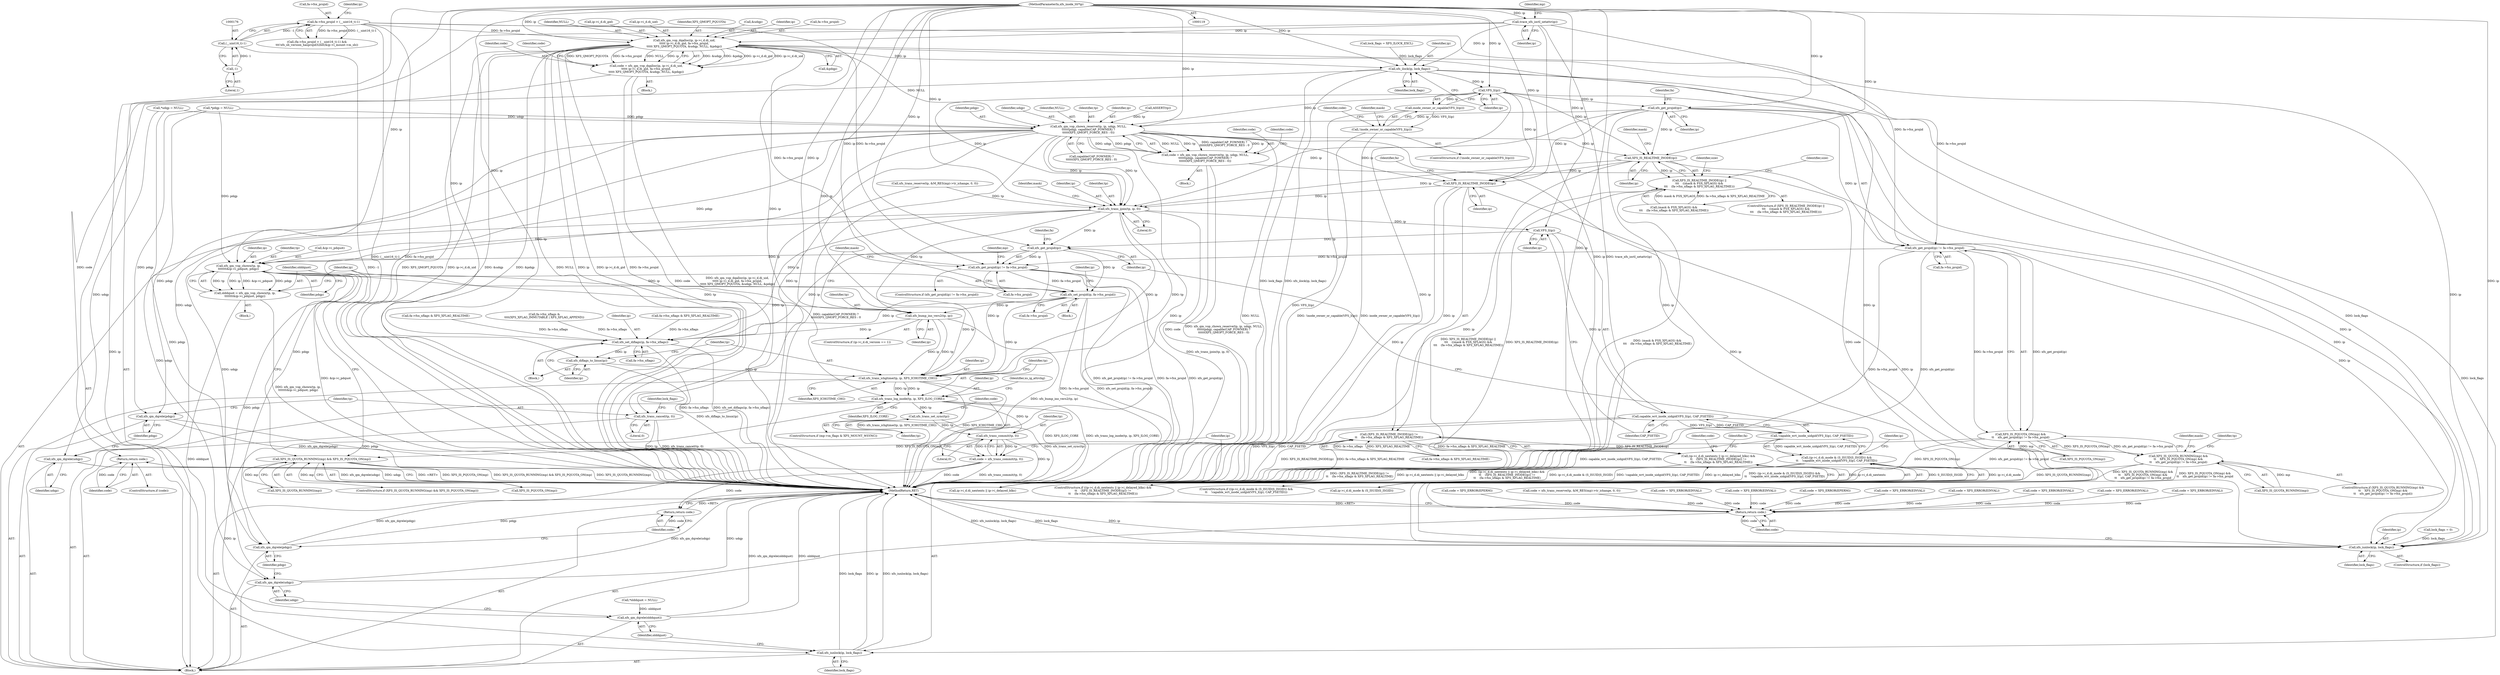 digraph "0_linux_23adbe12ef7d3d4195e80800ab36b37bee28cd03_4@pointer" {
"1000200" [label="(Call,xfs_qm_vop_dqalloc(ip, ip->i_d.di_uid,\n\t\t\t\t\t ip->i_d.di_gid, fa->fsx_projid,\n\t\t\t\t\t XFS_QMOPT_PQUOTA, &udqp, NULL, &pdqp))"];
"1000148" [label="(Call,trace_xfs_ioctl_setattr(ip))"];
"1000120" [label="(MethodParameterIn,xfs_inode_t\t\t*ip)"];
"1000171" [label="(Call,fa->fsx_projid > (__uint16_t)-1)"];
"1000175" [label="(Call,(__uint16_t)-1)"];
"1000177" [label="(Call,-1)"];
"1000198" [label="(Call,code = xfs_qm_vop_dqalloc(ip, ip->i_d.di_uid,\n\t\t\t\t\t ip->i_d.di_gid, fa->fsx_projid,\n\t\t\t\t\t XFS_QMOPT_PQUOTA, &udqp, NULL, &pdqp))"];
"1000223" [label="(Return,return code;)"];
"1000247" [label="(Call,xfs_ilock(ip, lock_flags))"];
"1000253" [label="(Call,VFS_I(ip))"];
"1000252" [label="(Call,inode_owner_or_capable(VFS_I(ip)))"];
"1000251" [label="(Call,!inode_owner_or_capable(VFS_I(ip)))"];
"1000285" [label="(Call,xfs_get_projid(ip))"];
"1000284" [label="(Call,xfs_get_projid(ip) != fa->fsx_projid)"];
"1000281" [label="(Call,XFS_IS_PQUOTA_ON(mp) &&\n\t\t    xfs_get_projid(ip) != fa->fsx_projid)"];
"1000278" [label="(Call,XFS_IS_QUOTA_RUNNING(mp) &&\n\t\t    XFS_IS_PQUOTA_ON(mp) &&\n\t\t    xfs_get_projid(ip) != fa->fsx_projid)"];
"1000575" [label="(Call,XFS_IS_QUOTA_RUNNING(mp) && XFS_IS_PQUOTA_ON(mp))"];
"1000567" [label="(Call,xfs_get_projid(ip) != fa->fsx_projid)"];
"1000591" [label="(Call,xfs_set_projid(ip, fa->fsx_projid))"];
"1000604" [label="(Call,xfs_bump_ino_vers2(tp, ip))"];
"1000631" [label="(Call,xfs_set_diflags(ip, fa->fsx_xflags))"];
"1000636" [label="(Call,xfs_diflags_to_linux(ip))"];
"1000638" [label="(Call,xfs_trans_ichgtime(tp, ip, XFS_ICHGTIME_CHG))"];
"1000642" [label="(Call,xfs_trans_log_inode(tp, ip, XFS_ILOG_CORE))"];
"1000654" [label="(Call,xfs_trans_set_sync(tp))"];
"1000658" [label="(Call,xfs_trans_commit(tp, 0))"];
"1000656" [label="(Call,code = xfs_trans_commit(tp, 0))"];
"1000670" [label="(Return,return code;)"];
"1000661" [label="(Call,xfs_iunlock(ip, lock_flags))"];
"1000295" [label="(Call,xfs_qm_vop_chown_reserve(tp, ip, udqp, NULL,\n\t\t\t\t\t\tpdqp, capable(CAP_FOWNER) ?\n\t\t\t\t\t\tXFS_QMOPT_FORCE_RES : 0))"];
"1000293" [label="(Call,code = xfs_qm_vop_chown_reserve(tp, ip, udqp, NULL,\n\t\t\t\t\t\tpdqp, capable(CAP_FOWNER) ?\n\t\t\t\t\t\tXFS_QMOPT_FORCE_RES : 0))"];
"1000685" [label="(Return,return code;)"];
"1000370" [label="(Call,XFS_IS_REALTIME_INODE(ip))"];
"1000369" [label="(Call,XFS_IS_REALTIME_INODE(ip) ||\n\t\t\t    ((mask & FSX_XFLAGS) &&\n\t\t\t    (fa->fsx_xflags & XFS_XFLAG_REALTIME)))"];
"1000449" [label="(Call,XFS_IS_REALTIME_INODE(ip))"];
"1000448" [label="(Call,(XFS_IS_REALTIME_INODE(ip)) !=\n\t\t    (fa->fsx_xflags & XFS_XFLAG_REALTIME))"];
"1000438" [label="(Call,(ip->i_d.di_nextents || ip->i_delayed_blks) &&\n\t\t    (XFS_IS_REALTIME_INODE(ip)) !=\n\t\t    (fa->fsx_xflags & XFS_XFLAG_REALTIME))"];
"1000531" [label="(Call,xfs_trans_ijoin(tp, ip, 0))"];
"1000553" [label="(Call,VFS_I(ip))"];
"1000552" [label="(Call,capable_wrt_inode_uidgid(VFS_I(ip), CAP_FSETID))"];
"1000551" [label="(Call,!capable_wrt_inode_uidgid(VFS_I(ip), CAP_FSETID))"];
"1000541" [label="(Call,(ip->i_d.di_mode & (S_ISUID|S_ISGID)) &&\n\t\t    !capable_wrt_inode_uidgid(VFS_I(ip), CAP_FSETID))"];
"1000568" [label="(Call,xfs_get_projid(ip))"];
"1000583" [label="(Call,xfs_qm_vop_chown(tp, ip,\n\t\t\t\t\t\t\t&ip->i_pdquot, pdqp))"];
"1000581" [label="(Call,olddquot = xfs_qm_vop_chown(tp, ip,\n\t\t\t\t\t\t\t&ip->i_pdquot, pdqp))"];
"1000664" [label="(Call,xfs_qm_dqrele(olddquot))"];
"1000668" [label="(Call,xfs_qm_dqrele(pdqp))"];
"1000682" [label="(Call,xfs_iunlock(ip, lock_flags))"];
"1000666" [label="(Call,xfs_qm_dqrele(udqp))"];
"1000673" [label="(Call,xfs_qm_dqrele(udqp))"];
"1000675" [label="(Call,xfs_qm_dqrele(pdqp))"];
"1000677" [label="(Call,xfs_trans_cancel(tp, 0))"];
"1000281" [label="(Call,XFS_IS_PQUOTA_ON(mp) &&\n\t\t    xfs_get_projid(ip) != fa->fsx_projid)"];
"1000656" [label="(Call,code = xfs_trans_commit(tp, 0))"];
"1000222" [label="(Identifier,code)"];
"1000458" [label="(Identifier,code)"];
"1000605" [label="(Identifier,tp)"];
"1000574" [label="(ControlStructure,if (XFS_IS_QUOTA_RUNNING(mp) && XFS_IS_PQUOTA_ON(mp)))"];
"1000671" [label="(Identifier,code)"];
"1000439" [label="(Call,ip->i_d.di_nextents || ip->i_delayed_blks)"];
"1000532" [label="(Identifier,tp)"];
"1000371" [label="(Identifier,ip)"];
"1000648" [label="(ControlStructure,if (mp->m_flags & XFS_MOUNT_WSYNC))"];
"1000219" [label="(Call,&pdqp)"];
"1000199" [label="(Identifier,code)"];
"1000291" [label="(Call,ASSERT(tp))"];
"1000285" [label="(Call,xfs_get_projid(ip))"];
"1000670" [label="(Return,return code;)"];
"1000369" [label="(Call,XFS_IS_REALTIME_INODE(ip) ||\n\t\t\t    ((mask & FSX_XFLAGS) &&\n\t\t\t    (fa->fsx_xflags & XFS_XFLAG_REALTIME)))"];
"1000257" [label="(Identifier,code)"];
"1000537" [label="(Identifier,mask)"];
"1000585" [label="(Identifier,ip)"];
"1000300" [label="(Identifier,pdqp)"];
"1000542" [label="(Call,ip->i_d.di_mode & (S_ISUID|S_ISGID))"];
"1000681" [label="(Identifier,lock_flags)"];
"1000202" [label="(Call,ip->i_d.di_uid)"];
"1000140" [label="(Call,*pdqp = NULL)"];
"1000363" [label="(Call,code = XFS_ERROR(EINVAL))"];
"1000569" [label="(Identifier,ip)"];
"1000684" [label="(Identifier,lock_flags)"];
"1000287" [label="(Call,fa->fsx_projid)"];
"1000172" [label="(Call,fa->fsx_projid)"];
"1000666" [label="(Call,xfs_qm_dqrele(udqp))"];
"1000290" [label="(Block,)"];
"1000311" [label="(Identifier,mask)"];
"1000256" [label="(Call,code = XFS_ERROR(EPERM))"];
"1000592" [label="(Identifier,ip)"];
"1000230" [label="(Call,code = xfs_trans_reserve(tp, &M_RES(mp)->tr_ichange, 0, 0))"];
"1000250" [label="(ControlStructure,if (!inode_owner_or_capable(VFS_I(ip))))"];
"1000606" [label="(Identifier,ip)"];
"1000232" [label="(Call,xfs_trans_reserve(tp, &M_RES(mp)->tr_ichange, 0, 0))"];
"1000132" [label="(Call,lock_flags = 0)"];
"1000568" [label="(Call,xfs_get_projid(ip))"];
"1000674" [label="(Identifier,udqp)"];
"1000559" [label="(Identifier,ip)"];
"1000573" [label="(Block,)"];
"1000662" [label="(Identifier,ip)"];
"1000293" [label="(Call,code = xfs_qm_vop_chown_reserve(tp, ip, udqp, NULL,\n\t\t\t\t\t\tpdqp, capable(CAP_FOWNER) ?\n\t\t\t\t\t\tXFS_QMOPT_FORCE_RES : 0))"];
"1000667" [label="(Identifier,udqp)"];
"1000374" [label="(Identifier,mask)"];
"1000576" [label="(Call,XFS_IS_QUOTA_RUNNING(mp))"];
"1000676" [label="(Identifier,pdqp)"];
"1000368" [label="(ControlStructure,if (XFS_IS_REALTIME_INODE(ip) ||\n\t\t\t    ((mask & FSX_XFLAGS) &&\n\t\t\t    (fa->fsx_xflags & XFS_XFLAG_REALTIME))))"];
"1000642" [label="(Call,xfs_trans_log_inode(tp, ip, XFS_ILOG_CORE))"];
"1000448" [label="(Call,(XFS_IS_REALTIME_INODE(ip)) !=\n\t\t    (fa->fsx_xflags & XFS_XFLAG_REALTIME))"];
"1000687" [label="(MethodReturn,RET)"];
"1000292" [label="(Identifier,tp)"];
"1000582" [label="(Identifier,olddquot)"];
"1000282" [label="(Call,XFS_IS_PQUOTA_ON(mp))"];
"1000457" [label="(Call,code = XFS_ERROR(EINVAL))"];
"1000263" [label="(Identifier,mask)"];
"1000534" [label="(Literal,0)"];
"1000664" [label="(Call,xfs_qm_dqrele(olddquot))"];
"1000415" [label="(Call,code = XFS_ERROR(EINVAL))"];
"1000590" [label="(Identifier,pdqp)"];
"1000658" [label="(Call,xfs_trans_commit(tp, 0))"];
"1000526" [label="(Call,code = XFS_ERROR(EPERM))"];
"1000637" [label="(Identifier,ip)"];
"1000286" [label="(Identifier,ip)"];
"1000200" [label="(Call,xfs_qm_vop_dqalloc(ip, ip->i_d.di_uid,\n\t\t\t\t\t ip->i_d.di_gid, fa->fsx_projid,\n\t\t\t\t\t XFS_QMOPT_PQUOTA, &udqp, NULL, &pdqp))"];
"1000644" [label="(Identifier,ip)"];
"1000566" [label="(ControlStructure,if (xfs_get_projid(ip) != fa->fsx_projid))"];
"1000678" [label="(Identifier,tp)"];
"1000450" [label="(Identifier,ip)"];
"1000223" [label="(Return,return code;)"];
"1000249" [label="(Identifier,lock_flags)"];
"1000465" [label="(Identifier,fa)"];
"1000555" [label="(Identifier,CAP_FSETID)"];
"1000370" [label="(Call,XFS_IS_REALTIME_INODE(ip))"];
"1000680" [label="(ControlStructure,if (lock_flags))"];
"1000609" [label="(Identifier,mask)"];
"1000294" [label="(Identifier,code)"];
"1000683" [label="(Identifier,ip)"];
"1000215" [label="(Identifier,XFS_QMOPT_PQUOTA)"];
"1000659" [label="(Identifier,tp)"];
"1000570" [label="(Call,fa->fsx_projid)"];
"1000171" [label="(Call,fa->fsx_projid > (__uint16_t)-1)"];
"1000580" [label="(Block,)"];
"1000554" [label="(Identifier,ip)"];
"1000660" [label="(Literal,0)"];
"1000661" [label="(Call,xfs_iunlock(ip, lock_flags))"];
"1000533" [label="(Identifier,ip)"];
"1000645" [label="(Identifier,XFS_ILOG_CORE)"];
"1000673" [label="(Call,xfs_qm_dqrele(udqp))"];
"1000288" [label="(Identifier,fa)"];
"1000453" [label="(Identifier,fa)"];
"1000437" [label="(ControlStructure,if ((ip->i_d.di_nextents || ip->i_delayed_blks) &&\n\t\t    (XFS_IS_REALTIME_INODE(ip)) !=\n\t\t    (fa->fsx_xflags & XFS_XFLAG_REALTIME)))"];
"1000631" [label="(Call,xfs_set_diflags(ip, fa->fsx_xflags))"];
"1000177" [label="(Call,-1)"];
"1000654" [label="(Call,xfs_trans_set_sync(tp))"];
"1000284" [label="(Call,xfs_get_projid(ip) != fa->fsx_projid)"];
"1000216" [label="(Call,&udqp)"];
"1000149" [label="(Identifier,ip)"];
"1000463" [label="(Call,fa->fsx_xflags & XFS_XFLAG_REALTIME)"];
"1000244" [label="(Call,lock_flags = XFS_ILOCK_EXCL)"];
"1000515" [label="(Call,fa->fsx_xflags &\n\t\t\t\t(XFS_XFLAG_IMMUTABLE | XFS_XFLAG_APPEND))"];
"1000583" [label="(Call,xfs_qm_vop_chown(tp, ip,\n\t\t\t\t\t\t\t&ip->i_pdquot, pdqp))"];
"1000578" [label="(Call,XFS_IS_PQUOTA_ON(mp))"];
"1000498" [label="(Call,code = XFS_ERROR(EINVAL))"];
"1000571" [label="(Identifier,fa)"];
"1000248" [label="(Identifier,ip)"];
"1000170" [label="(Call,(fa->fsx_projid > (__uint16_t)-1) &&\n\t\t\t!xfs_sb_version_hasprojid32bit(&ip->i_mount->m_sb))"];
"1000254" [label="(Identifier,ip)"];
"1000677" [label="(Call,xfs_trans_cancel(tp, 0))"];
"1000301" [label="(Call,capable(CAP_FOWNER) ?\n\t\t\t\t\t\tXFS_QMOPT_FORCE_RES : 0)"];
"1000398" [label="(Identifier,size)"];
"1000636" [label="(Call,xfs_diflags_to_linux(ip))"];
"1000584" [label="(Identifier,tp)"];
"1000639" [label="(Identifier,tp)"];
"1000604" [label="(Call,xfs_bump_ino_vers2(tp, ip))"];
"1000144" [label="(Call,*olddquot = NULL)"];
"1000540" [label="(ControlStructure,if ((ip->i_d.di_mode & (S_ISUID|S_ISGID)) &&\n\t\t    !capable_wrt_inode_uidgid(VFS_I(ip), CAP_FSETID)))"];
"1000449" [label="(Call,XFS_IS_REALTIME_INODE(ip))"];
"1000178" [label="(Literal,1)"];
"1000641" [label="(Identifier,XFS_ICHGTIME_CHG)"];
"1000552" [label="(Call,capable_wrt_inode_uidgid(VFS_I(ip), CAP_FSETID))"];
"1000272" [label="(Call,code = XFS_ERROR(EINVAL))"];
"1000295" [label="(Call,xfs_qm_vop_chown_reserve(tp, ip, udqp, NULL,\n\t\t\t\t\t\tpdqp, capable(CAP_FOWNER) ?\n\t\t\t\t\t\tXFS_QMOPT_FORCE_RES : 0))"];
"1000633" [label="(Call,fa->fsx_xflags)"];
"1000655" [label="(Identifier,tp)"];
"1000251" [label="(Call,!inode_owner_or_capable(VFS_I(ip)))"];
"1000298" [label="(Identifier,udqp)"];
"1000632" [label="(Identifier,ip)"];
"1000451" [label="(Call,fa->fsx_xflags & XFS_XFLAG_REALTIME)"];
"1000643" [label="(Identifier,tp)"];
"1000581" [label="(Call,olddquot = xfs_qm_vop_chown(tp, ip,\n\t\t\t\t\t\t\t&ip->i_pdquot, pdqp))"];
"1000591" [label="(Call,xfs_set_projid(ip, fa->fsx_projid))"];
"1000299" [label="(Identifier,NULL)"];
"1000596" [label="(ControlStructure,if (ip->i_d.di_version == 1))"];
"1000586" [label="(Call,&ip->i_pdquot)"];
"1000577" [label="(Identifier,mp)"];
"1000278" [label="(Call,XFS_IS_QUOTA_RUNNING(mp) &&\n\t\t    XFS_IS_PQUOTA_ON(mp) &&\n\t\t    xfs_get_projid(ip) != fa->fsx_projid)"];
"1000120" [label="(MethodParameterIn,xfs_inode_t\t\t*ip)"];
"1000668" [label="(Call,xfs_qm_dqrele(pdqp))"];
"1000541" [label="(Call,(ip->i_d.di_mode & (S_ISUID|S_ISGID)) &&\n\t\t    !capable_wrt_inode_uidgid(VFS_I(ip), CAP_FSETID))"];
"1000253" [label="(Call,VFS_I(ip))"];
"1000551" [label="(Call,!capable_wrt_inode_uidgid(VFS_I(ip), CAP_FSETID))"];
"1000201" [label="(Identifier,ip)"];
"1000296" [label="(Identifier,tp)"];
"1000307" [label="(Identifier,code)"];
"1000630" [label="(Block,)"];
"1000153" [label="(Identifier,mp)"];
"1000197" [label="(Block,)"];
"1000383" [label="(Identifier,size)"];
"1000531" [label="(Call,xfs_trans_ijoin(tp, ip, 0))"];
"1000123" [label="(Block,)"];
"1000337" [label="(Call,code = XFS_ERROR(EINVAL))"];
"1000638" [label="(Call,xfs_trans_ichgtime(tp, ip, XFS_ICHGTIME_CHG))"];
"1000136" [label="(Call,*udqp = NULL)"];
"1000682" [label="(Call,xfs_iunlock(ip, lock_flags))"];
"1000438" [label="(Call,(ip->i_d.di_nextents || ip->i_delayed_blks) &&\n\t\t    (XFS_IS_REALTIME_INODE(ip)) !=\n\t\t    (fa->fsx_xflags & XFS_XFLAG_REALTIME))"];
"1000252" [label="(Call,inode_owner_or_capable(VFS_I(ip)))"];
"1000575" [label="(Call,XFS_IS_QUOTA_RUNNING(mp) && XFS_IS_PQUOTA_ON(mp))"];
"1000212" [label="(Call,fa->fsx_projid)"];
"1000148" [label="(Call,trace_xfs_ioctl_setattr(ip))"];
"1000640" [label="(Identifier,ip)"];
"1000427" [label="(Call,code = XFS_ERROR(EINVAL))"];
"1000184" [label="(Identifier,ip)"];
"1000218" [label="(Identifier,NULL)"];
"1000207" [label="(Call,ip->i_d.di_gid)"];
"1000553" [label="(Call,VFS_I(ip))"];
"1000221" [label="(ControlStructure,if (code))"];
"1000685" [label="(Return,return code;)"];
"1000675" [label="(Call,xfs_qm_dqrele(pdqp))"];
"1000657" [label="(Identifier,code)"];
"1000567" [label="(Call,xfs_get_projid(ip) != fa->fsx_projid)"];
"1000669" [label="(Identifier,pdqp)"];
"1000663" [label="(Identifier,lock_flags)"];
"1000686" [label="(Identifier,code)"];
"1000600" [label="(Identifier,ip)"];
"1000679" [label="(Literal,0)"];
"1000247" [label="(Call,xfs_ilock(ip, lock_flags))"];
"1000593" [label="(Call,fa->fsx_projid)"];
"1000224" [label="(Identifier,code)"];
"1000198" [label="(Call,code = xfs_qm_vop_dqalloc(ip, ip->i_d.di_uid,\n\t\t\t\t\t ip->i_d.di_gid, fa->fsx_projid,\n\t\t\t\t\t XFS_QMOPT_PQUOTA, &udqp, NULL, &pdqp))"];
"1000279" [label="(Call,XFS_IS_QUOTA_RUNNING(mp))"];
"1000647" [label="(Identifier,xs_ig_attrchg)"];
"1000665" [label="(Identifier,olddquot)"];
"1000297" [label="(Identifier,ip)"];
"1000175" [label="(Call,(__uint16_t)-1)"];
"1000372" [label="(Call,(mask & FSX_XFLAGS) &&\n\t\t\t    (fa->fsx_xflags & XFS_XFLAG_REALTIME))"];
"1000376" [label="(Call,fa->fsx_xflags & XFS_XFLAG_REALTIME)"];
"1000277" [label="(ControlStructure,if (XFS_IS_QUOTA_RUNNING(mp) &&\n\t\t    XFS_IS_PQUOTA_ON(mp) &&\n\t\t    xfs_get_projid(ip) != fa->fsx_projid))"];
"1000200" -> "1000198"  [label="AST: "];
"1000200" -> "1000219"  [label="CFG: "];
"1000201" -> "1000200"  [label="AST: "];
"1000202" -> "1000200"  [label="AST: "];
"1000207" -> "1000200"  [label="AST: "];
"1000212" -> "1000200"  [label="AST: "];
"1000215" -> "1000200"  [label="AST: "];
"1000216" -> "1000200"  [label="AST: "];
"1000218" -> "1000200"  [label="AST: "];
"1000219" -> "1000200"  [label="AST: "];
"1000198" -> "1000200"  [label="CFG: "];
"1000200" -> "1000687"  [label="DDG: ip"];
"1000200" -> "1000687"  [label="DDG: &udqp"];
"1000200" -> "1000687"  [label="DDG: &pdqp"];
"1000200" -> "1000687"  [label="DDG: NULL"];
"1000200" -> "1000687"  [label="DDG: ip->i_d.di_gid"];
"1000200" -> "1000687"  [label="DDG: fa->fsx_projid"];
"1000200" -> "1000687"  [label="DDG: XFS_QMOPT_PQUOTA"];
"1000200" -> "1000687"  [label="DDG: ip->i_d.di_uid"];
"1000200" -> "1000198"  [label="DDG: &udqp"];
"1000200" -> "1000198"  [label="DDG: &pdqp"];
"1000200" -> "1000198"  [label="DDG: ip->i_d.di_gid"];
"1000200" -> "1000198"  [label="DDG: ip->i_d.di_uid"];
"1000200" -> "1000198"  [label="DDG: XFS_QMOPT_PQUOTA"];
"1000200" -> "1000198"  [label="DDG: fa->fsx_projid"];
"1000200" -> "1000198"  [label="DDG: NULL"];
"1000200" -> "1000198"  [label="DDG: ip"];
"1000148" -> "1000200"  [label="DDG: ip"];
"1000120" -> "1000200"  [label="DDG: ip"];
"1000171" -> "1000200"  [label="DDG: fa->fsx_projid"];
"1000200" -> "1000247"  [label="DDG: ip"];
"1000200" -> "1000284"  [label="DDG: fa->fsx_projid"];
"1000200" -> "1000295"  [label="DDG: NULL"];
"1000200" -> "1000567"  [label="DDG: fa->fsx_projid"];
"1000200" -> "1000682"  [label="DDG: ip"];
"1000148" -> "1000123"  [label="AST: "];
"1000148" -> "1000149"  [label="CFG: "];
"1000149" -> "1000148"  [label="AST: "];
"1000153" -> "1000148"  [label="CFG: "];
"1000148" -> "1000687"  [label="DDG: ip"];
"1000148" -> "1000687"  [label="DDG: trace_xfs_ioctl_setattr(ip)"];
"1000120" -> "1000148"  [label="DDG: ip"];
"1000148" -> "1000247"  [label="DDG: ip"];
"1000148" -> "1000682"  [label="DDG: ip"];
"1000120" -> "1000119"  [label="AST: "];
"1000120" -> "1000687"  [label="DDG: ip"];
"1000120" -> "1000247"  [label="DDG: ip"];
"1000120" -> "1000253"  [label="DDG: ip"];
"1000120" -> "1000285"  [label="DDG: ip"];
"1000120" -> "1000295"  [label="DDG: ip"];
"1000120" -> "1000370"  [label="DDG: ip"];
"1000120" -> "1000449"  [label="DDG: ip"];
"1000120" -> "1000531"  [label="DDG: ip"];
"1000120" -> "1000553"  [label="DDG: ip"];
"1000120" -> "1000568"  [label="DDG: ip"];
"1000120" -> "1000583"  [label="DDG: ip"];
"1000120" -> "1000591"  [label="DDG: ip"];
"1000120" -> "1000604"  [label="DDG: ip"];
"1000120" -> "1000631"  [label="DDG: ip"];
"1000120" -> "1000636"  [label="DDG: ip"];
"1000120" -> "1000638"  [label="DDG: ip"];
"1000120" -> "1000642"  [label="DDG: ip"];
"1000120" -> "1000661"  [label="DDG: ip"];
"1000120" -> "1000682"  [label="DDG: ip"];
"1000171" -> "1000170"  [label="AST: "];
"1000171" -> "1000175"  [label="CFG: "];
"1000172" -> "1000171"  [label="AST: "];
"1000175" -> "1000171"  [label="AST: "];
"1000184" -> "1000171"  [label="CFG: "];
"1000170" -> "1000171"  [label="CFG: "];
"1000171" -> "1000687"  [label="DDG: fa->fsx_projid"];
"1000171" -> "1000687"  [label="DDG: (__uint16_t)-1"];
"1000171" -> "1000170"  [label="DDG: fa->fsx_projid"];
"1000171" -> "1000170"  [label="DDG: (__uint16_t)-1"];
"1000175" -> "1000171"  [label="DDG: -1"];
"1000171" -> "1000284"  [label="DDG: fa->fsx_projid"];
"1000171" -> "1000567"  [label="DDG: fa->fsx_projid"];
"1000175" -> "1000177"  [label="CFG: "];
"1000176" -> "1000175"  [label="AST: "];
"1000177" -> "1000175"  [label="AST: "];
"1000175" -> "1000687"  [label="DDG: -1"];
"1000177" -> "1000175"  [label="DDG: 1"];
"1000177" -> "1000178"  [label="CFG: "];
"1000178" -> "1000177"  [label="AST: "];
"1000198" -> "1000197"  [label="AST: "];
"1000199" -> "1000198"  [label="AST: "];
"1000222" -> "1000198"  [label="CFG: "];
"1000198" -> "1000687"  [label="DDG: xfs_qm_vop_dqalloc(ip, ip->i_d.di_uid,\n\t\t\t\t\t ip->i_d.di_gid, fa->fsx_projid,\n\t\t\t\t\t XFS_QMOPT_PQUOTA, &udqp, NULL, &pdqp)"];
"1000198" -> "1000687"  [label="DDG: code"];
"1000198" -> "1000223"  [label="DDG: code"];
"1000223" -> "1000221"  [label="AST: "];
"1000223" -> "1000224"  [label="CFG: "];
"1000224" -> "1000223"  [label="AST: "];
"1000687" -> "1000223"  [label="CFG: "];
"1000223" -> "1000687"  [label="DDG: <RET>"];
"1000224" -> "1000223"  [label="DDG: code"];
"1000247" -> "1000123"  [label="AST: "];
"1000247" -> "1000249"  [label="CFG: "];
"1000248" -> "1000247"  [label="AST: "];
"1000249" -> "1000247"  [label="AST: "];
"1000254" -> "1000247"  [label="CFG: "];
"1000247" -> "1000687"  [label="DDG: xfs_ilock(ip, lock_flags)"];
"1000247" -> "1000687"  [label="DDG: lock_flags"];
"1000244" -> "1000247"  [label="DDG: lock_flags"];
"1000247" -> "1000253"  [label="DDG: ip"];
"1000247" -> "1000661"  [label="DDG: lock_flags"];
"1000247" -> "1000682"  [label="DDG: lock_flags"];
"1000253" -> "1000252"  [label="AST: "];
"1000253" -> "1000254"  [label="CFG: "];
"1000254" -> "1000253"  [label="AST: "];
"1000252" -> "1000253"  [label="CFG: "];
"1000253" -> "1000687"  [label="DDG: ip"];
"1000253" -> "1000252"  [label="DDG: ip"];
"1000253" -> "1000285"  [label="DDG: ip"];
"1000253" -> "1000295"  [label="DDG: ip"];
"1000253" -> "1000370"  [label="DDG: ip"];
"1000253" -> "1000449"  [label="DDG: ip"];
"1000253" -> "1000531"  [label="DDG: ip"];
"1000253" -> "1000682"  [label="DDG: ip"];
"1000252" -> "1000251"  [label="AST: "];
"1000251" -> "1000252"  [label="CFG: "];
"1000252" -> "1000687"  [label="DDG: VFS_I(ip)"];
"1000252" -> "1000251"  [label="DDG: VFS_I(ip)"];
"1000251" -> "1000250"  [label="AST: "];
"1000257" -> "1000251"  [label="CFG: "];
"1000263" -> "1000251"  [label="CFG: "];
"1000251" -> "1000687"  [label="DDG: !inode_owner_or_capable(VFS_I(ip))"];
"1000251" -> "1000687"  [label="DDG: inode_owner_or_capable(VFS_I(ip))"];
"1000285" -> "1000284"  [label="AST: "];
"1000285" -> "1000286"  [label="CFG: "];
"1000286" -> "1000285"  [label="AST: "];
"1000288" -> "1000285"  [label="CFG: "];
"1000285" -> "1000687"  [label="DDG: ip"];
"1000285" -> "1000284"  [label="DDG: ip"];
"1000285" -> "1000295"  [label="DDG: ip"];
"1000285" -> "1000370"  [label="DDG: ip"];
"1000285" -> "1000449"  [label="DDG: ip"];
"1000285" -> "1000531"  [label="DDG: ip"];
"1000285" -> "1000682"  [label="DDG: ip"];
"1000284" -> "1000281"  [label="AST: "];
"1000284" -> "1000287"  [label="CFG: "];
"1000287" -> "1000284"  [label="AST: "];
"1000281" -> "1000284"  [label="CFG: "];
"1000284" -> "1000687"  [label="DDG: xfs_get_projid(ip)"];
"1000284" -> "1000687"  [label="DDG: fa->fsx_projid"];
"1000284" -> "1000281"  [label="DDG: xfs_get_projid(ip)"];
"1000284" -> "1000281"  [label="DDG: fa->fsx_projid"];
"1000284" -> "1000567"  [label="DDG: fa->fsx_projid"];
"1000281" -> "1000278"  [label="AST: "];
"1000281" -> "1000282"  [label="CFG: "];
"1000282" -> "1000281"  [label="AST: "];
"1000278" -> "1000281"  [label="CFG: "];
"1000281" -> "1000687"  [label="DDG: XFS_IS_PQUOTA_ON(mp)"];
"1000281" -> "1000687"  [label="DDG: xfs_get_projid(ip) != fa->fsx_projid"];
"1000281" -> "1000278"  [label="DDG: XFS_IS_PQUOTA_ON(mp)"];
"1000281" -> "1000278"  [label="DDG: xfs_get_projid(ip) != fa->fsx_projid"];
"1000282" -> "1000281"  [label="DDG: mp"];
"1000281" -> "1000575"  [label="DDG: XFS_IS_PQUOTA_ON(mp)"];
"1000278" -> "1000277"  [label="AST: "];
"1000278" -> "1000279"  [label="CFG: "];
"1000279" -> "1000278"  [label="AST: "];
"1000292" -> "1000278"  [label="CFG: "];
"1000311" -> "1000278"  [label="CFG: "];
"1000278" -> "1000687"  [label="DDG: XFS_IS_QUOTA_RUNNING(mp) &&\n\t\t    XFS_IS_PQUOTA_ON(mp) &&\n\t\t    xfs_get_projid(ip) != fa->fsx_projid"];
"1000278" -> "1000687"  [label="DDG: XFS_IS_PQUOTA_ON(mp) &&\n\t\t    xfs_get_projid(ip) != fa->fsx_projid"];
"1000278" -> "1000687"  [label="DDG: XFS_IS_QUOTA_RUNNING(mp)"];
"1000279" -> "1000278"  [label="DDG: mp"];
"1000575" -> "1000574"  [label="AST: "];
"1000575" -> "1000576"  [label="CFG: "];
"1000575" -> "1000578"  [label="CFG: "];
"1000576" -> "1000575"  [label="AST: "];
"1000578" -> "1000575"  [label="AST: "];
"1000582" -> "1000575"  [label="CFG: "];
"1000592" -> "1000575"  [label="CFG: "];
"1000575" -> "1000687"  [label="DDG: XFS_IS_QUOTA_RUNNING(mp) && XFS_IS_PQUOTA_ON(mp)"];
"1000575" -> "1000687"  [label="DDG: XFS_IS_PQUOTA_ON(mp)"];
"1000575" -> "1000687"  [label="DDG: XFS_IS_QUOTA_RUNNING(mp)"];
"1000576" -> "1000575"  [label="DDG: mp"];
"1000578" -> "1000575"  [label="DDG: mp"];
"1000567" -> "1000566"  [label="AST: "];
"1000567" -> "1000570"  [label="CFG: "];
"1000568" -> "1000567"  [label="AST: "];
"1000570" -> "1000567"  [label="AST: "];
"1000577" -> "1000567"  [label="CFG: "];
"1000609" -> "1000567"  [label="CFG: "];
"1000567" -> "1000687"  [label="DDG: xfs_get_projid(ip)"];
"1000567" -> "1000687"  [label="DDG: xfs_get_projid(ip) != fa->fsx_projid"];
"1000567" -> "1000687"  [label="DDG: fa->fsx_projid"];
"1000568" -> "1000567"  [label="DDG: ip"];
"1000567" -> "1000591"  [label="DDG: fa->fsx_projid"];
"1000591" -> "1000573"  [label="AST: "];
"1000591" -> "1000593"  [label="CFG: "];
"1000592" -> "1000591"  [label="AST: "];
"1000593" -> "1000591"  [label="AST: "];
"1000600" -> "1000591"  [label="CFG: "];
"1000591" -> "1000687"  [label="DDG: xfs_set_projid(ip, fa->fsx_projid)"];
"1000591" -> "1000687"  [label="DDG: fa->fsx_projid"];
"1000568" -> "1000591"  [label="DDG: ip"];
"1000583" -> "1000591"  [label="DDG: ip"];
"1000591" -> "1000604"  [label="DDG: ip"];
"1000591" -> "1000631"  [label="DDG: ip"];
"1000591" -> "1000638"  [label="DDG: ip"];
"1000604" -> "1000596"  [label="AST: "];
"1000604" -> "1000606"  [label="CFG: "];
"1000605" -> "1000604"  [label="AST: "];
"1000606" -> "1000604"  [label="AST: "];
"1000609" -> "1000604"  [label="CFG: "];
"1000604" -> "1000687"  [label="DDG: xfs_bump_ino_vers2(tp, ip)"];
"1000583" -> "1000604"  [label="DDG: tp"];
"1000531" -> "1000604"  [label="DDG: tp"];
"1000604" -> "1000631"  [label="DDG: ip"];
"1000604" -> "1000638"  [label="DDG: tp"];
"1000604" -> "1000638"  [label="DDG: ip"];
"1000631" -> "1000630"  [label="AST: "];
"1000631" -> "1000633"  [label="CFG: "];
"1000632" -> "1000631"  [label="AST: "];
"1000633" -> "1000631"  [label="AST: "];
"1000637" -> "1000631"  [label="CFG: "];
"1000631" -> "1000687"  [label="DDG: fa->fsx_xflags"];
"1000631" -> "1000687"  [label="DDG: xfs_set_diflags(ip, fa->fsx_xflags)"];
"1000531" -> "1000631"  [label="DDG: ip"];
"1000568" -> "1000631"  [label="DDG: ip"];
"1000376" -> "1000631"  [label="DDG: fa->fsx_xflags"];
"1000515" -> "1000631"  [label="DDG: fa->fsx_xflags"];
"1000463" -> "1000631"  [label="DDG: fa->fsx_xflags"];
"1000631" -> "1000636"  [label="DDG: ip"];
"1000636" -> "1000630"  [label="AST: "];
"1000636" -> "1000637"  [label="CFG: "];
"1000637" -> "1000636"  [label="AST: "];
"1000639" -> "1000636"  [label="CFG: "];
"1000636" -> "1000687"  [label="DDG: xfs_diflags_to_linux(ip)"];
"1000636" -> "1000638"  [label="DDG: ip"];
"1000638" -> "1000123"  [label="AST: "];
"1000638" -> "1000641"  [label="CFG: "];
"1000639" -> "1000638"  [label="AST: "];
"1000640" -> "1000638"  [label="AST: "];
"1000641" -> "1000638"  [label="AST: "];
"1000643" -> "1000638"  [label="CFG: "];
"1000638" -> "1000687"  [label="DDG: xfs_trans_ichgtime(tp, ip, XFS_ICHGTIME_CHG)"];
"1000638" -> "1000687"  [label="DDG: XFS_ICHGTIME_CHG"];
"1000583" -> "1000638"  [label="DDG: tp"];
"1000531" -> "1000638"  [label="DDG: tp"];
"1000531" -> "1000638"  [label="DDG: ip"];
"1000568" -> "1000638"  [label="DDG: ip"];
"1000638" -> "1000642"  [label="DDG: tp"];
"1000638" -> "1000642"  [label="DDG: ip"];
"1000642" -> "1000123"  [label="AST: "];
"1000642" -> "1000645"  [label="CFG: "];
"1000643" -> "1000642"  [label="AST: "];
"1000644" -> "1000642"  [label="AST: "];
"1000645" -> "1000642"  [label="AST: "];
"1000647" -> "1000642"  [label="CFG: "];
"1000642" -> "1000687"  [label="DDG: XFS_ILOG_CORE"];
"1000642" -> "1000687"  [label="DDG: xfs_trans_log_inode(tp, ip, XFS_ILOG_CORE)"];
"1000642" -> "1000654"  [label="DDG: tp"];
"1000642" -> "1000658"  [label="DDG: tp"];
"1000642" -> "1000661"  [label="DDG: ip"];
"1000654" -> "1000648"  [label="AST: "];
"1000654" -> "1000655"  [label="CFG: "];
"1000655" -> "1000654"  [label="AST: "];
"1000657" -> "1000654"  [label="CFG: "];
"1000654" -> "1000687"  [label="DDG: xfs_trans_set_sync(tp)"];
"1000654" -> "1000658"  [label="DDG: tp"];
"1000658" -> "1000656"  [label="AST: "];
"1000658" -> "1000660"  [label="CFG: "];
"1000659" -> "1000658"  [label="AST: "];
"1000660" -> "1000658"  [label="AST: "];
"1000656" -> "1000658"  [label="CFG: "];
"1000658" -> "1000687"  [label="DDG: tp"];
"1000658" -> "1000656"  [label="DDG: tp"];
"1000658" -> "1000656"  [label="DDG: 0"];
"1000656" -> "1000123"  [label="AST: "];
"1000657" -> "1000656"  [label="AST: "];
"1000662" -> "1000656"  [label="CFG: "];
"1000656" -> "1000687"  [label="DDG: xfs_trans_commit(tp, 0)"];
"1000656" -> "1000687"  [label="DDG: code"];
"1000656" -> "1000670"  [label="DDG: code"];
"1000670" -> "1000123"  [label="AST: "];
"1000670" -> "1000671"  [label="CFG: "];
"1000671" -> "1000670"  [label="AST: "];
"1000687" -> "1000670"  [label="CFG: "];
"1000670" -> "1000687"  [label="DDG: <RET>"];
"1000671" -> "1000670"  [label="DDG: code"];
"1000661" -> "1000123"  [label="AST: "];
"1000661" -> "1000663"  [label="CFG: "];
"1000662" -> "1000661"  [label="AST: "];
"1000663" -> "1000661"  [label="AST: "];
"1000665" -> "1000661"  [label="CFG: "];
"1000661" -> "1000687"  [label="DDG: lock_flags"];
"1000661" -> "1000687"  [label="DDG: xfs_iunlock(ip, lock_flags)"];
"1000661" -> "1000687"  [label="DDG: ip"];
"1000295" -> "1000293"  [label="AST: "];
"1000295" -> "1000301"  [label="CFG: "];
"1000296" -> "1000295"  [label="AST: "];
"1000297" -> "1000295"  [label="AST: "];
"1000298" -> "1000295"  [label="AST: "];
"1000299" -> "1000295"  [label="AST: "];
"1000300" -> "1000295"  [label="AST: "];
"1000301" -> "1000295"  [label="AST: "];
"1000293" -> "1000295"  [label="CFG: "];
"1000295" -> "1000687"  [label="DDG: NULL"];
"1000295" -> "1000687"  [label="DDG: capable(CAP_FOWNER) ?\n\t\t\t\t\t\tXFS_QMOPT_FORCE_RES : 0"];
"1000295" -> "1000687"  [label="DDG: ip"];
"1000295" -> "1000293"  [label="DDG: NULL"];
"1000295" -> "1000293"  [label="DDG: tp"];
"1000295" -> "1000293"  [label="DDG: capable(CAP_FOWNER) ?\n\t\t\t\t\t\tXFS_QMOPT_FORCE_RES : 0"];
"1000295" -> "1000293"  [label="DDG: ip"];
"1000295" -> "1000293"  [label="DDG: udqp"];
"1000295" -> "1000293"  [label="DDG: pdqp"];
"1000291" -> "1000295"  [label="DDG: tp"];
"1000136" -> "1000295"  [label="DDG: udqp"];
"1000140" -> "1000295"  [label="DDG: pdqp"];
"1000295" -> "1000370"  [label="DDG: ip"];
"1000295" -> "1000449"  [label="DDG: ip"];
"1000295" -> "1000531"  [label="DDG: tp"];
"1000295" -> "1000531"  [label="DDG: ip"];
"1000295" -> "1000583"  [label="DDG: pdqp"];
"1000295" -> "1000666"  [label="DDG: udqp"];
"1000295" -> "1000668"  [label="DDG: pdqp"];
"1000295" -> "1000673"  [label="DDG: udqp"];
"1000295" -> "1000675"  [label="DDG: pdqp"];
"1000295" -> "1000677"  [label="DDG: tp"];
"1000295" -> "1000682"  [label="DDG: ip"];
"1000293" -> "1000290"  [label="AST: "];
"1000294" -> "1000293"  [label="AST: "];
"1000307" -> "1000293"  [label="CFG: "];
"1000293" -> "1000687"  [label="DDG: code"];
"1000293" -> "1000687"  [label="DDG: xfs_qm_vop_chown_reserve(tp, ip, udqp, NULL,\n\t\t\t\t\t\tpdqp, capable(CAP_FOWNER) ?\n\t\t\t\t\t\tXFS_QMOPT_FORCE_RES : 0)"];
"1000293" -> "1000685"  [label="DDG: code"];
"1000685" -> "1000123"  [label="AST: "];
"1000685" -> "1000686"  [label="CFG: "];
"1000686" -> "1000685"  [label="AST: "];
"1000687" -> "1000685"  [label="CFG: "];
"1000685" -> "1000687"  [label="DDG: <RET>"];
"1000686" -> "1000685"  [label="DDG: code"];
"1000427" -> "1000685"  [label="DDG: code"];
"1000363" -> "1000685"  [label="DDG: code"];
"1000337" -> "1000685"  [label="DDG: code"];
"1000498" -> "1000685"  [label="DDG: code"];
"1000230" -> "1000685"  [label="DDG: code"];
"1000415" -> "1000685"  [label="DDG: code"];
"1000457" -> "1000685"  [label="DDG: code"];
"1000256" -> "1000685"  [label="DDG: code"];
"1000272" -> "1000685"  [label="DDG: code"];
"1000526" -> "1000685"  [label="DDG: code"];
"1000370" -> "1000369"  [label="AST: "];
"1000370" -> "1000371"  [label="CFG: "];
"1000371" -> "1000370"  [label="AST: "];
"1000374" -> "1000370"  [label="CFG: "];
"1000369" -> "1000370"  [label="CFG: "];
"1000370" -> "1000687"  [label="DDG: ip"];
"1000370" -> "1000369"  [label="DDG: ip"];
"1000370" -> "1000449"  [label="DDG: ip"];
"1000370" -> "1000531"  [label="DDG: ip"];
"1000370" -> "1000682"  [label="DDG: ip"];
"1000369" -> "1000368"  [label="AST: "];
"1000369" -> "1000372"  [label="CFG: "];
"1000372" -> "1000369"  [label="AST: "];
"1000383" -> "1000369"  [label="CFG: "];
"1000398" -> "1000369"  [label="CFG: "];
"1000369" -> "1000687"  [label="DDG: XFS_IS_REALTIME_INODE(ip) ||\n\t\t\t    ((mask & FSX_XFLAGS) &&\n\t\t\t    (fa->fsx_xflags & XFS_XFLAG_REALTIME))"];
"1000369" -> "1000687"  [label="DDG: XFS_IS_REALTIME_INODE(ip)"];
"1000369" -> "1000687"  [label="DDG: (mask & FSX_XFLAGS) &&\n\t\t\t    (fa->fsx_xflags & XFS_XFLAG_REALTIME)"];
"1000372" -> "1000369"  [label="DDG: mask & FSX_XFLAGS"];
"1000372" -> "1000369"  [label="DDG: fa->fsx_xflags & XFS_XFLAG_REALTIME"];
"1000449" -> "1000448"  [label="AST: "];
"1000449" -> "1000450"  [label="CFG: "];
"1000450" -> "1000449"  [label="AST: "];
"1000453" -> "1000449"  [label="CFG: "];
"1000449" -> "1000687"  [label="DDG: ip"];
"1000449" -> "1000448"  [label="DDG: ip"];
"1000449" -> "1000531"  [label="DDG: ip"];
"1000449" -> "1000682"  [label="DDG: ip"];
"1000448" -> "1000438"  [label="AST: "];
"1000448" -> "1000451"  [label="CFG: "];
"1000451" -> "1000448"  [label="AST: "];
"1000438" -> "1000448"  [label="CFG: "];
"1000448" -> "1000687"  [label="DDG: XFS_IS_REALTIME_INODE(ip)"];
"1000448" -> "1000687"  [label="DDG: fa->fsx_xflags & XFS_XFLAG_REALTIME"];
"1000448" -> "1000438"  [label="DDG: XFS_IS_REALTIME_INODE(ip)"];
"1000448" -> "1000438"  [label="DDG: fa->fsx_xflags & XFS_XFLAG_REALTIME"];
"1000451" -> "1000448"  [label="DDG: fa->fsx_xflags"];
"1000451" -> "1000448"  [label="DDG: XFS_XFLAG_REALTIME"];
"1000438" -> "1000437"  [label="AST: "];
"1000438" -> "1000439"  [label="CFG: "];
"1000439" -> "1000438"  [label="AST: "];
"1000458" -> "1000438"  [label="CFG: "];
"1000465" -> "1000438"  [label="CFG: "];
"1000438" -> "1000687"  [label="DDG: (ip->i_d.di_nextents || ip->i_delayed_blks) &&\n\t\t    (XFS_IS_REALTIME_INODE(ip)) !=\n\t\t    (fa->fsx_xflags & XFS_XFLAG_REALTIME)"];
"1000438" -> "1000687"  [label="DDG: (XFS_IS_REALTIME_INODE(ip)) !=\n\t\t    (fa->fsx_xflags & XFS_XFLAG_REALTIME)"];
"1000438" -> "1000687"  [label="DDG: ip->i_d.di_nextents || ip->i_delayed_blks"];
"1000439" -> "1000438"  [label="DDG: ip->i_d.di_nextents"];
"1000439" -> "1000438"  [label="DDG: ip->i_delayed_blks"];
"1000531" -> "1000123"  [label="AST: "];
"1000531" -> "1000534"  [label="CFG: "];
"1000532" -> "1000531"  [label="AST: "];
"1000533" -> "1000531"  [label="AST: "];
"1000534" -> "1000531"  [label="AST: "];
"1000537" -> "1000531"  [label="CFG: "];
"1000531" -> "1000687"  [label="DDG: xfs_trans_ijoin(tp, ip, 0)"];
"1000232" -> "1000531"  [label="DDG: tp"];
"1000531" -> "1000553"  [label="DDG: ip"];
"1000531" -> "1000568"  [label="DDG: ip"];
"1000531" -> "1000583"  [label="DDG: tp"];
"1000553" -> "1000552"  [label="AST: "];
"1000553" -> "1000554"  [label="CFG: "];
"1000554" -> "1000553"  [label="AST: "];
"1000555" -> "1000553"  [label="CFG: "];
"1000553" -> "1000552"  [label="DDG: ip"];
"1000553" -> "1000568"  [label="DDG: ip"];
"1000552" -> "1000551"  [label="AST: "];
"1000552" -> "1000555"  [label="CFG: "];
"1000555" -> "1000552"  [label="AST: "];
"1000551" -> "1000552"  [label="CFG: "];
"1000552" -> "1000687"  [label="DDG: VFS_I(ip)"];
"1000552" -> "1000687"  [label="DDG: CAP_FSETID"];
"1000552" -> "1000551"  [label="DDG: VFS_I(ip)"];
"1000552" -> "1000551"  [label="DDG: CAP_FSETID"];
"1000551" -> "1000541"  [label="AST: "];
"1000541" -> "1000551"  [label="CFG: "];
"1000551" -> "1000687"  [label="DDG: capable_wrt_inode_uidgid(VFS_I(ip), CAP_FSETID)"];
"1000551" -> "1000541"  [label="DDG: capable_wrt_inode_uidgid(VFS_I(ip), CAP_FSETID)"];
"1000541" -> "1000540"  [label="AST: "];
"1000541" -> "1000542"  [label="CFG: "];
"1000542" -> "1000541"  [label="AST: "];
"1000559" -> "1000541"  [label="CFG: "];
"1000569" -> "1000541"  [label="CFG: "];
"1000541" -> "1000687"  [label="DDG: ip->i_d.di_mode & (S_ISUID|S_ISGID)"];
"1000541" -> "1000687"  [label="DDG: !capable_wrt_inode_uidgid(VFS_I(ip), CAP_FSETID)"];
"1000541" -> "1000687"  [label="DDG: (ip->i_d.di_mode & (S_ISUID|S_ISGID)) &&\n\t\t    !capable_wrt_inode_uidgid(VFS_I(ip), CAP_FSETID)"];
"1000542" -> "1000541"  [label="DDG: ip->i_d.di_mode"];
"1000542" -> "1000541"  [label="DDG: S_ISUID|S_ISGID"];
"1000568" -> "1000569"  [label="CFG: "];
"1000569" -> "1000568"  [label="AST: "];
"1000571" -> "1000568"  [label="CFG: "];
"1000568" -> "1000583"  [label="DDG: ip"];
"1000583" -> "1000581"  [label="AST: "];
"1000583" -> "1000590"  [label="CFG: "];
"1000584" -> "1000583"  [label="AST: "];
"1000585" -> "1000583"  [label="AST: "];
"1000586" -> "1000583"  [label="AST: "];
"1000590" -> "1000583"  [label="AST: "];
"1000581" -> "1000583"  [label="CFG: "];
"1000583" -> "1000687"  [label="DDG: &ip->i_pdquot"];
"1000583" -> "1000581"  [label="DDG: tp"];
"1000583" -> "1000581"  [label="DDG: ip"];
"1000583" -> "1000581"  [label="DDG: &ip->i_pdquot"];
"1000583" -> "1000581"  [label="DDG: pdqp"];
"1000140" -> "1000583"  [label="DDG: pdqp"];
"1000583" -> "1000668"  [label="DDG: pdqp"];
"1000581" -> "1000580"  [label="AST: "];
"1000582" -> "1000581"  [label="AST: "];
"1000592" -> "1000581"  [label="CFG: "];
"1000581" -> "1000687"  [label="DDG: xfs_qm_vop_chown(tp, ip,\n\t\t\t\t\t\t\t&ip->i_pdquot, pdqp)"];
"1000581" -> "1000664"  [label="DDG: olddquot"];
"1000664" -> "1000123"  [label="AST: "];
"1000664" -> "1000665"  [label="CFG: "];
"1000665" -> "1000664"  [label="AST: "];
"1000667" -> "1000664"  [label="CFG: "];
"1000664" -> "1000687"  [label="DDG: xfs_qm_dqrele(olddquot)"];
"1000664" -> "1000687"  [label="DDG: olddquot"];
"1000144" -> "1000664"  [label="DDG: olddquot"];
"1000668" -> "1000123"  [label="AST: "];
"1000668" -> "1000669"  [label="CFG: "];
"1000669" -> "1000668"  [label="AST: "];
"1000671" -> "1000668"  [label="CFG: "];
"1000668" -> "1000687"  [label="DDG: xfs_qm_dqrele(pdqp)"];
"1000668" -> "1000687"  [label="DDG: pdqp"];
"1000140" -> "1000668"  [label="DDG: pdqp"];
"1000682" -> "1000680"  [label="AST: "];
"1000682" -> "1000684"  [label="CFG: "];
"1000683" -> "1000682"  [label="AST: "];
"1000684" -> "1000682"  [label="AST: "];
"1000686" -> "1000682"  [label="CFG: "];
"1000682" -> "1000687"  [label="DDG: xfs_iunlock(ip, lock_flags)"];
"1000682" -> "1000687"  [label="DDG: lock_flags"];
"1000682" -> "1000687"  [label="DDG: ip"];
"1000132" -> "1000682"  [label="DDG: lock_flags"];
"1000666" -> "1000123"  [label="AST: "];
"1000666" -> "1000667"  [label="CFG: "];
"1000667" -> "1000666"  [label="AST: "];
"1000669" -> "1000666"  [label="CFG: "];
"1000666" -> "1000687"  [label="DDG: xfs_qm_dqrele(udqp)"];
"1000666" -> "1000687"  [label="DDG: udqp"];
"1000136" -> "1000666"  [label="DDG: udqp"];
"1000673" -> "1000123"  [label="AST: "];
"1000673" -> "1000674"  [label="CFG: "];
"1000674" -> "1000673"  [label="AST: "];
"1000676" -> "1000673"  [label="CFG: "];
"1000673" -> "1000687"  [label="DDG: udqp"];
"1000673" -> "1000687"  [label="DDG: xfs_qm_dqrele(udqp)"];
"1000136" -> "1000673"  [label="DDG: udqp"];
"1000675" -> "1000123"  [label="AST: "];
"1000675" -> "1000676"  [label="CFG: "];
"1000676" -> "1000675"  [label="AST: "];
"1000678" -> "1000675"  [label="CFG: "];
"1000675" -> "1000687"  [label="DDG: pdqp"];
"1000675" -> "1000687"  [label="DDG: xfs_qm_dqrele(pdqp)"];
"1000140" -> "1000675"  [label="DDG: pdqp"];
"1000677" -> "1000123"  [label="AST: "];
"1000677" -> "1000679"  [label="CFG: "];
"1000678" -> "1000677"  [label="AST: "];
"1000679" -> "1000677"  [label="AST: "];
"1000681" -> "1000677"  [label="CFG: "];
"1000677" -> "1000687"  [label="DDG: tp"];
"1000677" -> "1000687"  [label="DDG: xfs_trans_cancel(tp, 0)"];
"1000232" -> "1000677"  [label="DDG: tp"];
}
